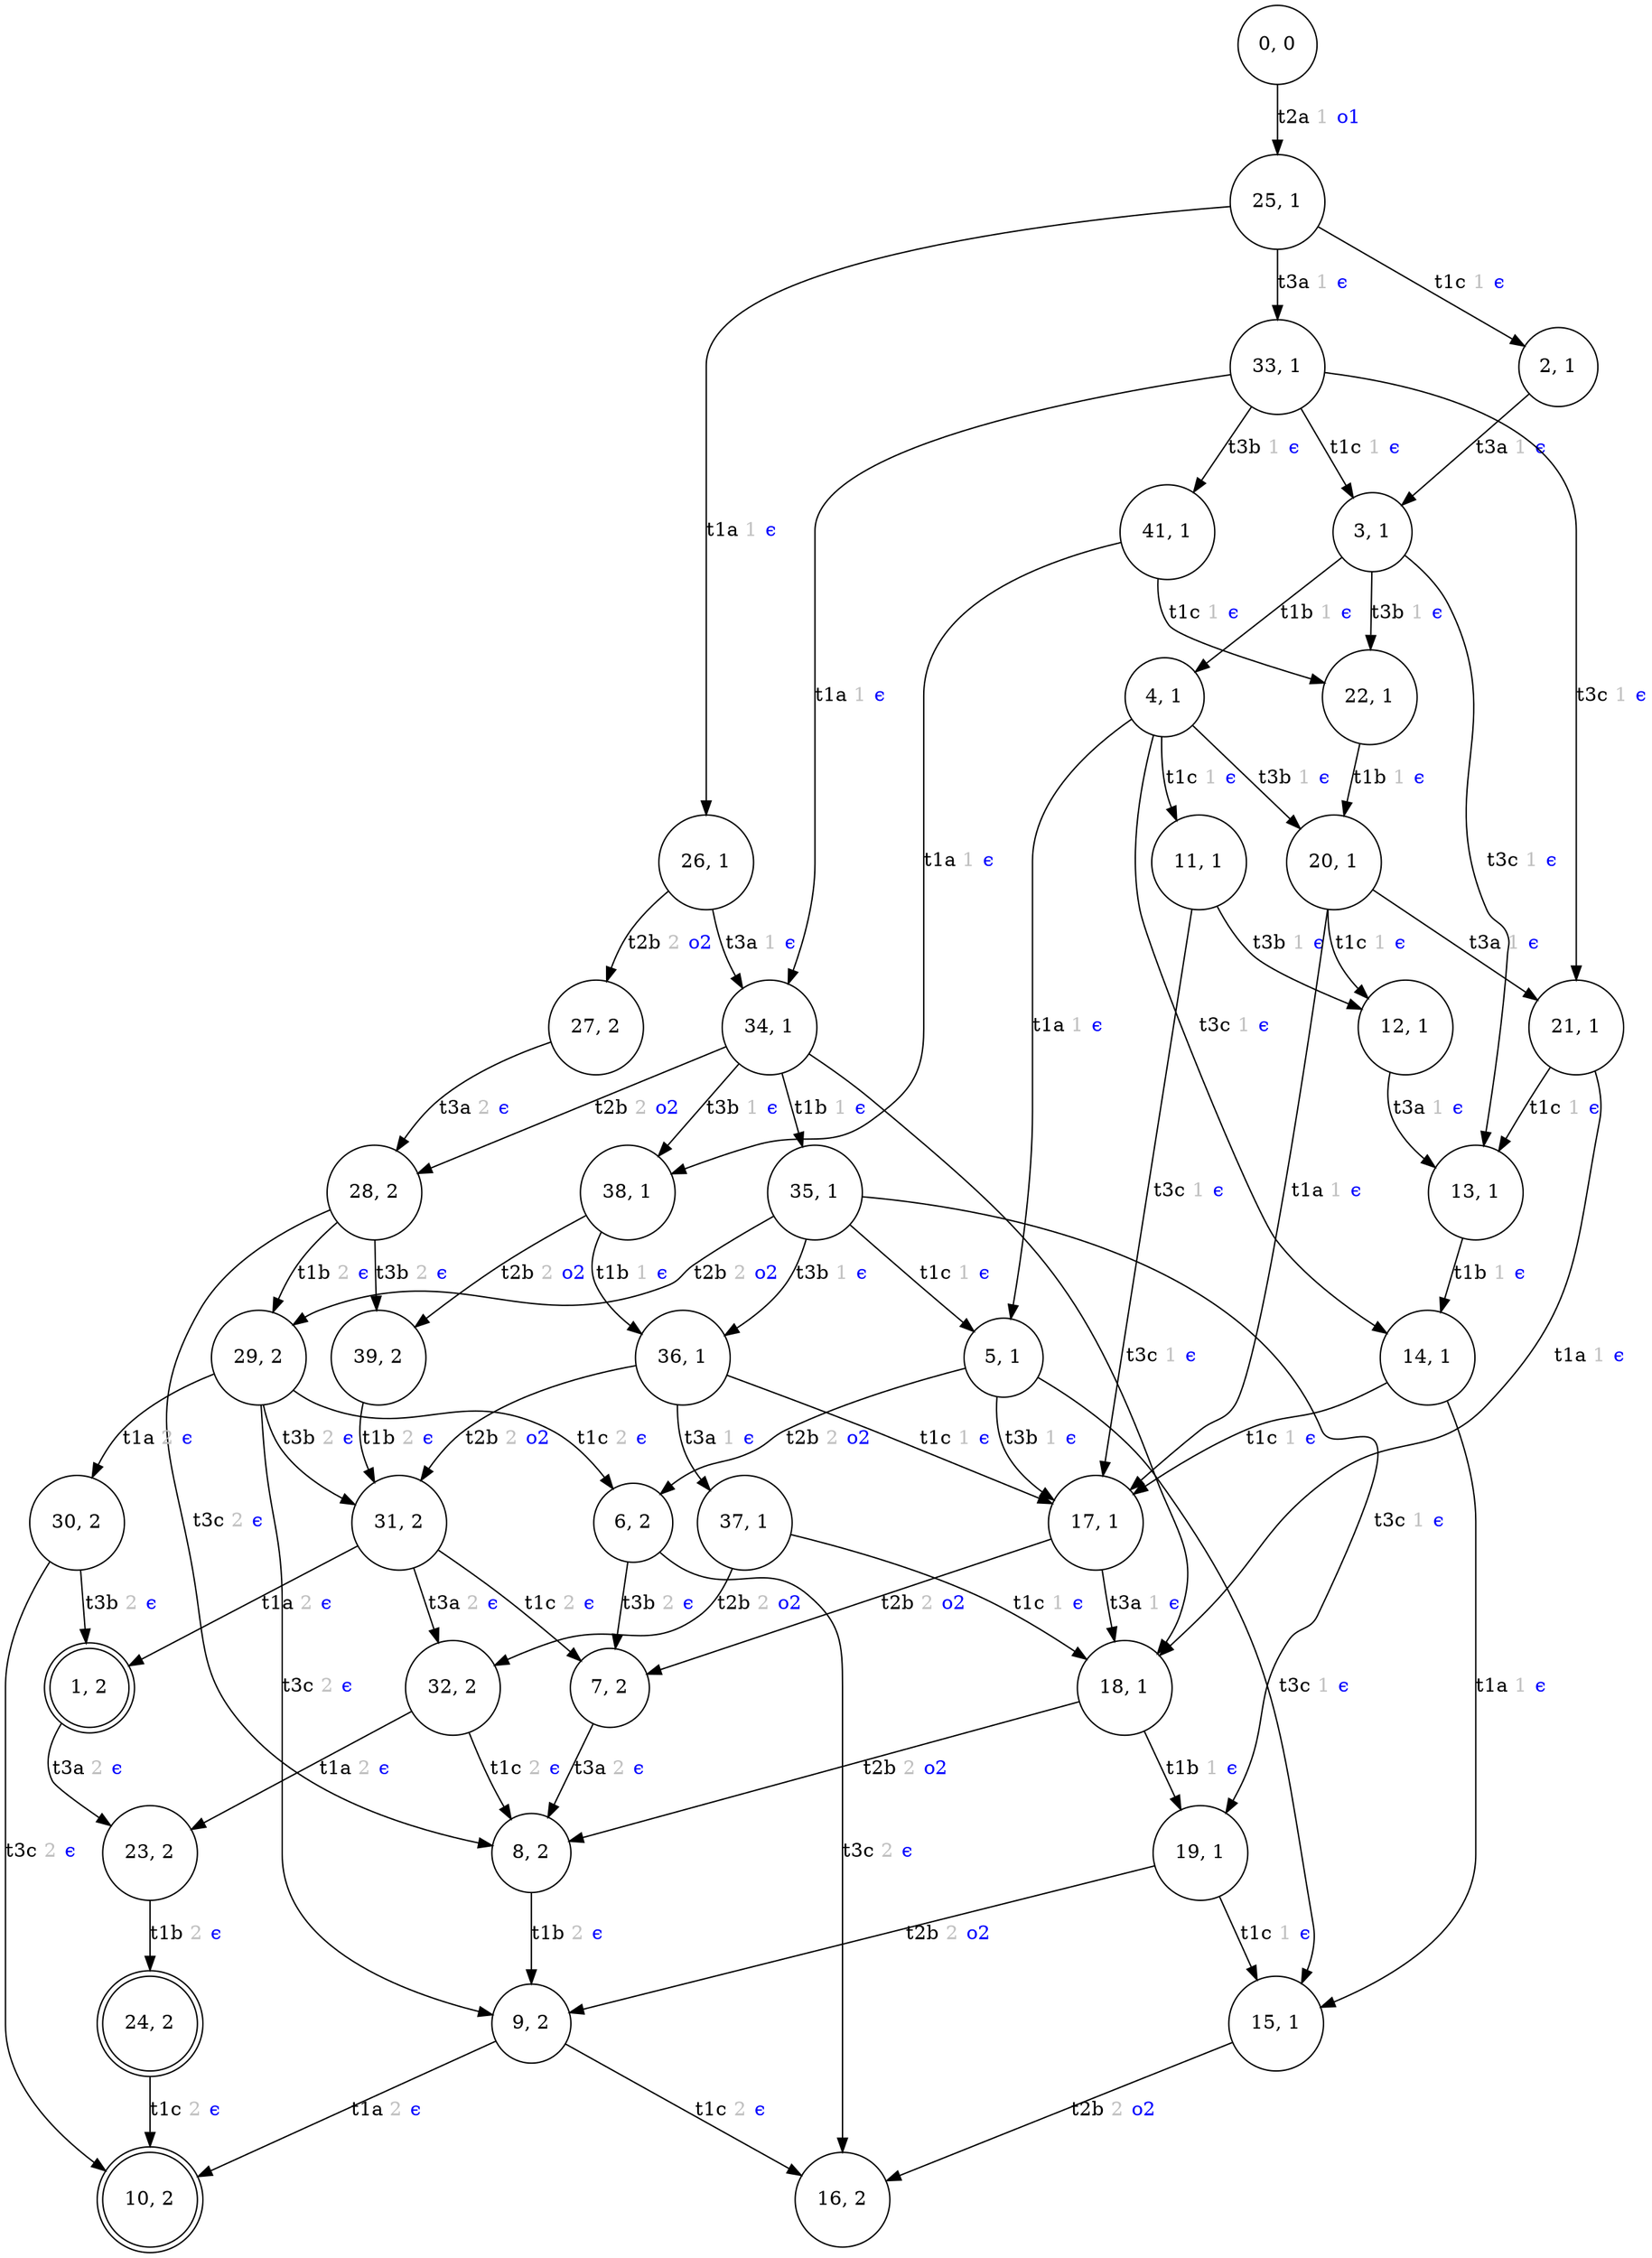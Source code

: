 digraph rete3_OS {
	"0, 0" -> "25, 1" [label=<t2a <FONT COLOR="grey">1</FONT> <FONT COLOR="blue">o1</FONT>>]
	"25, 1" -> "26, 1" [label=<t1a <FONT COLOR="grey">1</FONT> <FONT COLOR="blue">ϵ</FONT>>]
	"26, 1" -> "27, 2" [label=<t2b <FONT COLOR="grey">2</FONT> <FONT COLOR="blue">o2</FONT>>]
	"27, 2" -> "28, 2" [label=<t3a <FONT COLOR="grey">2</FONT> <FONT COLOR="blue">ϵ</FONT>>]
	"28, 2" -> "29, 2" [label=<t1b <FONT COLOR="grey">2</FONT> <FONT COLOR="blue">ϵ</FONT>>]
	"29, 2" -> "30, 2" [label=<t1a <FONT COLOR="grey">2</FONT> <FONT COLOR="blue">ϵ</FONT>>]
	"30, 2" -> "1, 2" [label=<t3b <FONT COLOR="grey">2</FONT> <FONT COLOR="blue">ϵ</FONT>>]
	"1, 2" -> "23, 2" [label=<t3a <FONT COLOR="grey">2</FONT> <FONT COLOR="blue">ϵ</FONT>>]
	"23, 2" -> "24, 2" [label=<t1b <FONT COLOR="grey">2</FONT> <FONT COLOR="blue">ϵ</FONT>>]
	"24, 2" -> "10, 2" [label=<t1c <FONT COLOR="grey">2</FONT> <FONT COLOR="blue">ϵ</FONT>>]
	"30, 2" -> "10, 2" [label=<t3c <FONT COLOR="grey">2</FONT> <FONT COLOR="blue">ϵ</FONT>>]
	"29, 2" -> "6, 2" [label=<t1c <FONT COLOR="grey">2</FONT> <FONT COLOR="blue">ϵ</FONT>>]
	"6, 2" -> "7, 2" [label=<t3b <FONT COLOR="grey">2</FONT> <FONT COLOR="blue">ϵ</FONT>>]
	"7, 2" -> "8, 2" [label=<t3a <FONT COLOR="grey">2</FONT> <FONT COLOR="blue">ϵ</FONT>>]
	"8, 2" -> "9, 2" [label=<t1b <FONT COLOR="grey">2</FONT> <FONT COLOR="blue">ϵ</FONT>>]
	"9, 2" -> "10, 2" [label=<t1a <FONT COLOR="grey">2</FONT> <FONT COLOR="blue">ϵ</FONT>>]
	"9, 2" -> "16, 2" [label=<t1c <FONT COLOR="grey">2</FONT> <FONT COLOR="blue">ϵ</FONT>>]
	"6, 2" -> "16, 2" [label=<t3c <FONT COLOR="grey">2</FONT> <FONT COLOR="blue">ϵ</FONT>>]
	"29, 2" -> "31, 2" [label=<t3b <FONT COLOR="grey">2</FONT> <FONT COLOR="blue">ϵ</FONT>>]
	"31, 2" -> "1, 2" [label=<t1a <FONT COLOR="grey">2</FONT> <FONT COLOR="blue">ϵ</FONT>>]
	"31, 2" -> "7, 2" [label=<t1c <FONT COLOR="grey">2</FONT> <FONT COLOR="blue">ϵ</FONT>>]
	"31, 2" -> "32, 2" [label=<t3a <FONT COLOR="grey">2</FONT> <FONT COLOR="blue">ϵ</FONT>>]
	"32, 2" -> "23, 2" [label=<t1a <FONT COLOR="grey">2</FONT> <FONT COLOR="blue">ϵ</FONT>>]
	"32, 2" -> "8, 2" [label=<t1c <FONT COLOR="grey">2</FONT> <FONT COLOR="blue">ϵ</FONT>>]
	"29, 2" -> "9, 2" [label=<t3c <FONT COLOR="grey">2</FONT> <FONT COLOR="blue">ϵ</FONT>>]
	"28, 2" -> "39, 2" [label=<t3b <FONT COLOR="grey">2</FONT> <FONT COLOR="blue">ϵ</FONT>>]
	"39, 2" -> "31, 2" [label=<t1b <FONT COLOR="grey">2</FONT> <FONT COLOR="blue">ϵ</FONT>>]
	"28, 2" -> "8, 2" [label=<t3c <FONT COLOR="grey">2</FONT> <FONT COLOR="blue">ϵ</FONT>>]
	"26, 1" -> "34, 1" [label=<t3a <FONT COLOR="grey">1</FONT> <FONT COLOR="blue">ϵ</FONT>>]
	"34, 1" -> "35, 1" [label=<t1b <FONT COLOR="grey">1</FONT> <FONT COLOR="blue">ϵ</FONT>>]
	"35, 1" -> "5, 1" [label=<t1c <FONT COLOR="grey">1</FONT> <FONT COLOR="blue">ϵ</FONT>>]
	"5, 1" -> "6, 2" [label=<t2b <FONT COLOR="grey">2</FONT> <FONT COLOR="blue">o2</FONT>>]
	"5, 1" -> "17, 1" [label=<t3b <FONT COLOR="grey">1</FONT> <FONT COLOR="blue">ϵ</FONT>>]
	"17, 1" -> "7, 2" [label=<t2b <FONT COLOR="grey">2</FONT> <FONT COLOR="blue">o2</FONT>>]
	"17, 1" -> "18, 1" [label=<t3a <FONT COLOR="grey">1</FONT> <FONT COLOR="blue">ϵ</FONT>>]
	"18, 1" -> "19, 1" [label=<t1b <FONT COLOR="grey">1</FONT> <FONT COLOR="blue">ϵ</FONT>>]
	"19, 1" -> "15, 1" [label=<t1c <FONT COLOR="grey">1</FONT> <FONT COLOR="blue">ϵ</FONT>>]
	"15, 1" -> "16, 2" [label=<t2b <FONT COLOR="grey">2</FONT> <FONT COLOR="blue">o2</FONT>>]
	"19, 1" -> "9, 2" [label=<t2b <FONT COLOR="grey">2</FONT> <FONT COLOR="blue">o2</FONT>>]
	"18, 1" -> "8, 2" [label=<t2b <FONT COLOR="grey">2</FONT> <FONT COLOR="blue">o2</FONT>>]
	"5, 1" -> "15, 1" [label=<t3c <FONT COLOR="grey">1</FONT> <FONT COLOR="blue">ϵ</FONT>>]
	"35, 1" -> "29, 2" [label=<t2b <FONT COLOR="grey">2</FONT> <FONT COLOR="blue">o2</FONT>>]
	"35, 1" -> "36, 1" [label=<t3b <FONT COLOR="grey">1</FONT> <FONT COLOR="blue">ϵ</FONT>>]
	"36, 1" -> "17, 1" [label=<t1c <FONT COLOR="grey">1</FONT> <FONT COLOR="blue">ϵ</FONT>>]
	"36, 1" -> "31, 2" [label=<t2b <FONT COLOR="grey">2</FONT> <FONT COLOR="blue">o2</FONT>>]
	"36, 1" -> "37, 1" [label=<t3a <FONT COLOR="grey">1</FONT> <FONT COLOR="blue">ϵ</FONT>>]
	"37, 1" -> "18, 1" [label=<t1c <FONT COLOR="grey">1</FONT> <FONT COLOR="blue">ϵ</FONT>>]
	"37, 1" -> "32, 2" [label=<t2b <FONT COLOR="grey">2</FONT> <FONT COLOR="blue">o2</FONT>>]
	"35, 1" -> "19, 1" [label=<t3c <FONT COLOR="grey">1</FONT> <FONT COLOR="blue">ϵ</FONT>>]
	"34, 1" -> "28, 2" [label=<t2b <FONT COLOR="grey">2</FONT> <FONT COLOR="blue">o2</FONT>>]
	"34, 1" -> "38, 1" [label=<t3b <FONT COLOR="grey">1</FONT> <FONT COLOR="blue">ϵ</FONT>>]
	"38, 1" -> "36, 1" [label=<t1b <FONT COLOR="grey">1</FONT> <FONT COLOR="blue">ϵ</FONT>>]
	"38, 1" -> "39, 2" [label=<t2b <FONT COLOR="grey">2</FONT> <FONT COLOR="blue">o2</FONT>>]
	"34, 1" -> "18, 1" [label=<t3c <FONT COLOR="grey">1</FONT> <FONT COLOR="blue">ϵ</FONT>>]
	"25, 1" -> "2, 1" [label=<t1c <FONT COLOR="grey">1</FONT> <FONT COLOR="blue">ϵ</FONT>>]
	"2, 1" -> "3, 1" [label=<t3a <FONT COLOR="grey">1</FONT> <FONT COLOR="blue">ϵ</FONT>>]
	"3, 1" -> "4, 1" [label=<t1b <FONT COLOR="grey">1</FONT> <FONT COLOR="blue">ϵ</FONT>>]
	"4, 1" -> "5, 1" [label=<t1a <FONT COLOR="grey">1</FONT> <FONT COLOR="blue">ϵ</FONT>>]
	"4, 1" -> "11, 1" [label=<t1c <FONT COLOR="grey">1</FONT> <FONT COLOR="blue">ϵ</FONT>>]
	"11, 1" -> "12, 1" [label=<t3b <FONT COLOR="grey">1</FONT> <FONT COLOR="blue">ϵ</FONT>>]
	"12, 1" -> "13, 1" [label=<t3a <FONT COLOR="grey">1</FONT> <FONT COLOR="blue">ϵ</FONT>>]
	"13, 1" -> "14, 1" [label=<t1b <FONT COLOR="grey">1</FONT> <FONT COLOR="blue">ϵ</FONT>>]
	"14, 1" -> "15, 1" [label=<t1a <FONT COLOR="grey">1</FONT> <FONT COLOR="blue">ϵ</FONT>>]
	"14, 1" -> "17, 1" [label=<t1c <FONT COLOR="grey">1</FONT> <FONT COLOR="blue">ϵ</FONT>>]
	"11, 1" -> "17, 1" [label=<t3c <FONT COLOR="grey">1</FONT> <FONT COLOR="blue">ϵ</FONT>>]
	"4, 1" -> "20, 1" [label=<t3b <FONT COLOR="grey">1</FONT> <FONT COLOR="blue">ϵ</FONT>>]
	"20, 1" -> "17, 1" [label=<t1a <FONT COLOR="grey">1</FONT> <FONT COLOR="blue">ϵ</FONT>>]
	"20, 1" -> "12, 1" [label=<t1c <FONT COLOR="grey">1</FONT> <FONT COLOR="blue">ϵ</FONT>>]
	"20, 1" -> "21, 1" [label=<t3a <FONT COLOR="grey">1</FONT> <FONT COLOR="blue">ϵ</FONT>>]
	"21, 1" -> "18, 1" [label=<t1a <FONT COLOR="grey">1</FONT> <FONT COLOR="blue">ϵ</FONT>>]
	"21, 1" -> "13, 1" [label=<t1c <FONT COLOR="grey">1</FONT> <FONT COLOR="blue">ϵ</FONT>>]
	"4, 1" -> "14, 1" [label=<t3c <FONT COLOR="grey">1</FONT> <FONT COLOR="blue">ϵ</FONT>>]
	"3, 1" -> "22, 1" [label=<t3b <FONT COLOR="grey">1</FONT> <FONT COLOR="blue">ϵ</FONT>>]
	"22, 1" -> "20, 1" [label=<t1b <FONT COLOR="grey">1</FONT> <FONT COLOR="blue">ϵ</FONT>>]
	"3, 1" -> "13, 1" [label=<t3c <FONT COLOR="grey">1</FONT> <FONT COLOR="blue">ϵ</FONT>>]
	"25, 1" -> "33, 1" [label=<t3a <FONT COLOR="grey">1</FONT> <FONT COLOR="blue">ϵ</FONT>>]
	"33, 1" -> "34, 1" [label=<t1a <FONT COLOR="grey">1</FONT> <FONT COLOR="blue">ϵ</FONT>>]
	"33, 1" -> "3, 1" [label=<t1c <FONT COLOR="grey">1</FONT> <FONT COLOR="blue">ϵ</FONT>>]
	"33, 1" -> "41, 1" [label=<t3b <FONT COLOR="grey">1</FONT> <FONT COLOR="blue">ϵ</FONT>>]
	"41, 1" -> "38, 1" [label=<t1a <FONT COLOR="grey">1</FONT> <FONT COLOR="blue">ϵ</FONT>>]
	"41, 1" -> "22, 1" [label=<t1c <FONT COLOR="grey">1</FONT> <FONT COLOR="blue">ϵ</FONT>>]
	"33, 1" -> "21, 1" [label=<t3c <FONT COLOR="grey">1</FONT> <FONT COLOR="blue">ϵ</FONT>>]
	"0, 0" [shape=circle]
	"25, 1" [shape=circle]
	"26, 1" [shape=circle]
	"27, 2" [shape=circle]
	"28, 2" [shape=circle]
	"29, 2" [shape=circle]
	"30, 2" [shape=circle]
	"1, 2" [shape=doublecircle]
	"23, 2" [shape=circle]
	"24, 2" [shape=doublecircle]
	"10, 2" [shape=doublecircle]
	"6, 2" [shape=circle]
	"7, 2" [shape=circle]
	"8, 2" [shape=circle]
	"9, 2" [shape=circle]
	"16, 2" [shape=circle]
	"31, 2" [shape=circle]
	"32, 2" [shape=circle]
	"39, 2" [shape=circle]
	"34, 1" [shape=circle]
	"35, 1" [shape=circle]
	"5, 1" [shape=circle]
	"6, 2" [shape=circle]
	"17, 1" [shape=circle]
	"7, 2" [shape=circle]
	"18, 1" [shape=circle]
	"19, 1" [shape=circle]
	"15, 1" [shape=circle]
	"16, 2" [shape=circle]
	"9, 2" [shape=circle]
	"8, 2" [shape=circle]
	"29, 2" [shape=circle]
	"36, 1" [shape=circle]
	"31, 2" [shape=circle]
	"37, 1" [shape=circle]
	"32, 2" [shape=circle]
	"28, 2" [shape=circle]
	"38, 1" [shape=circle]
	"39, 2" [shape=circle]
	"2, 1" [shape=circle]
	"3, 1" [shape=circle]
	"4, 1" [shape=circle]
	"11, 1" [shape=circle]
	"12, 1" [shape=circle]
	"13, 1" [shape=circle]
	"14, 1" [shape=circle]
	"20, 1" [shape=circle]
	"21, 1" [shape=circle]
	"22, 1" [shape=circle]
	"33, 1" [shape=circle]
	"41, 1" [shape=circle]
}
